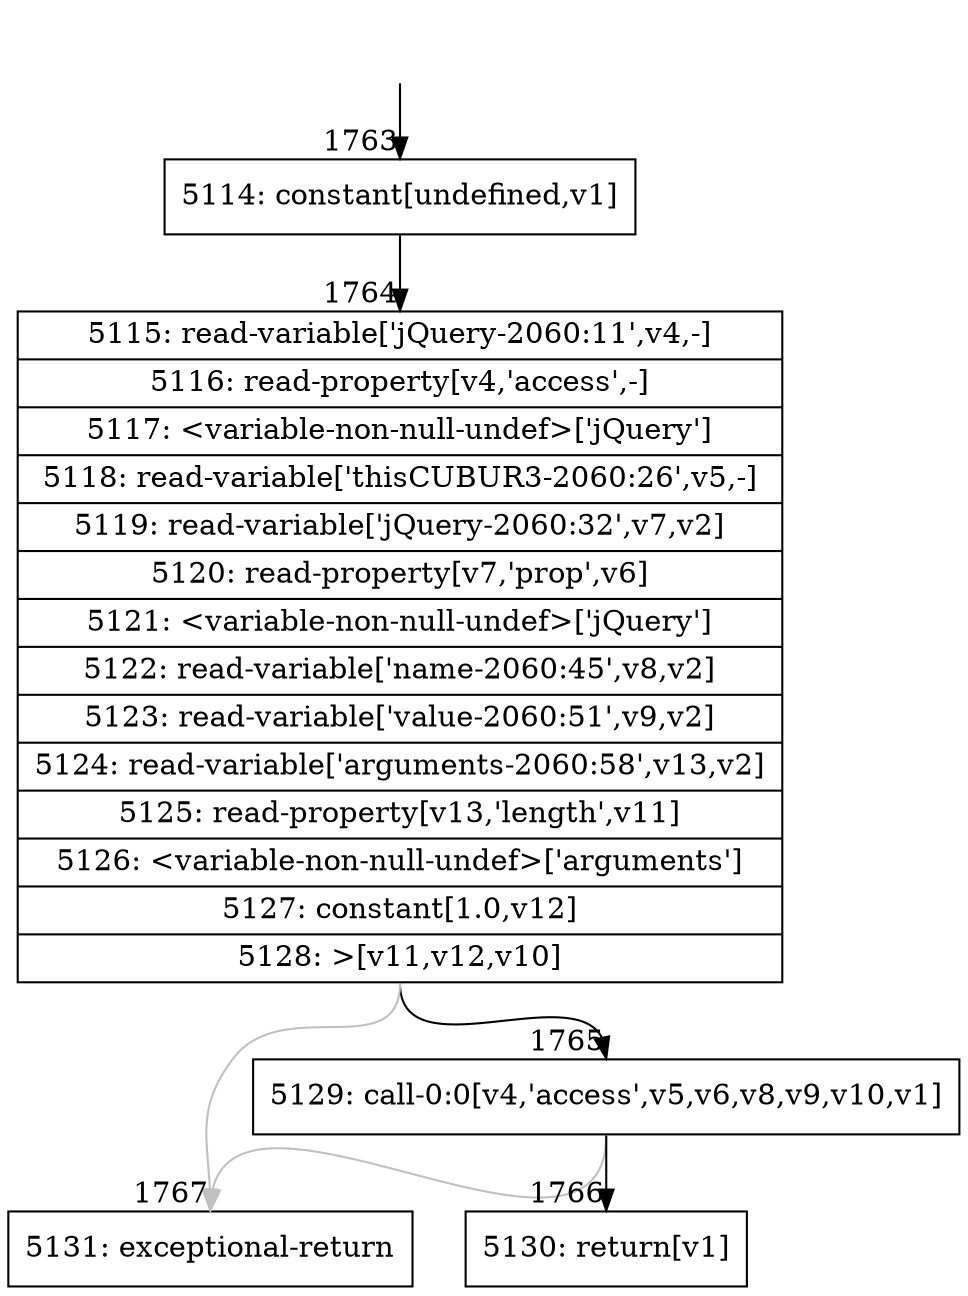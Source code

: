 digraph {
rankdir="TD"
BB_entry126[shape=none,label=""];
BB_entry126 -> BB1763 [tailport=s, headport=n, headlabel="    1763"]
BB1763 [shape=record label="{5114: constant[undefined,v1]}" ] 
BB1763 -> BB1764 [tailport=s, headport=n, headlabel="      1764"]
BB1764 [shape=record label="{5115: read-variable['jQuery-2060:11',v4,-]|5116: read-property[v4,'access',-]|5117: \<variable-non-null-undef\>['jQuery']|5118: read-variable['thisCUBUR3-2060:26',v5,-]|5119: read-variable['jQuery-2060:32',v7,v2]|5120: read-property[v7,'prop',v6]|5121: \<variable-non-null-undef\>['jQuery']|5122: read-variable['name-2060:45',v8,v2]|5123: read-variable['value-2060:51',v9,v2]|5124: read-variable['arguments-2060:58',v13,v2]|5125: read-property[v13,'length',v11]|5126: \<variable-non-null-undef\>['arguments']|5127: constant[1.0,v12]|5128: \>[v11,v12,v10]}" ] 
BB1764 -> BB1765 [tailport=s, headport=n, headlabel="      1765"]
BB1764 -> BB1767 [tailport=s, headport=n, color=gray, headlabel="      1767"]
BB1765 [shape=record label="{5129: call-0:0[v4,'access',v5,v6,v8,v9,v10,v1]}" ] 
BB1765 -> BB1766 [tailport=s, headport=n, headlabel="      1766"]
BB1765 -> BB1767 [tailport=s, headport=n, color=gray]
BB1766 [shape=record label="{5130: return[v1]}" ] 
BB1767 [shape=record label="{5131: exceptional-return}" ] 
}
